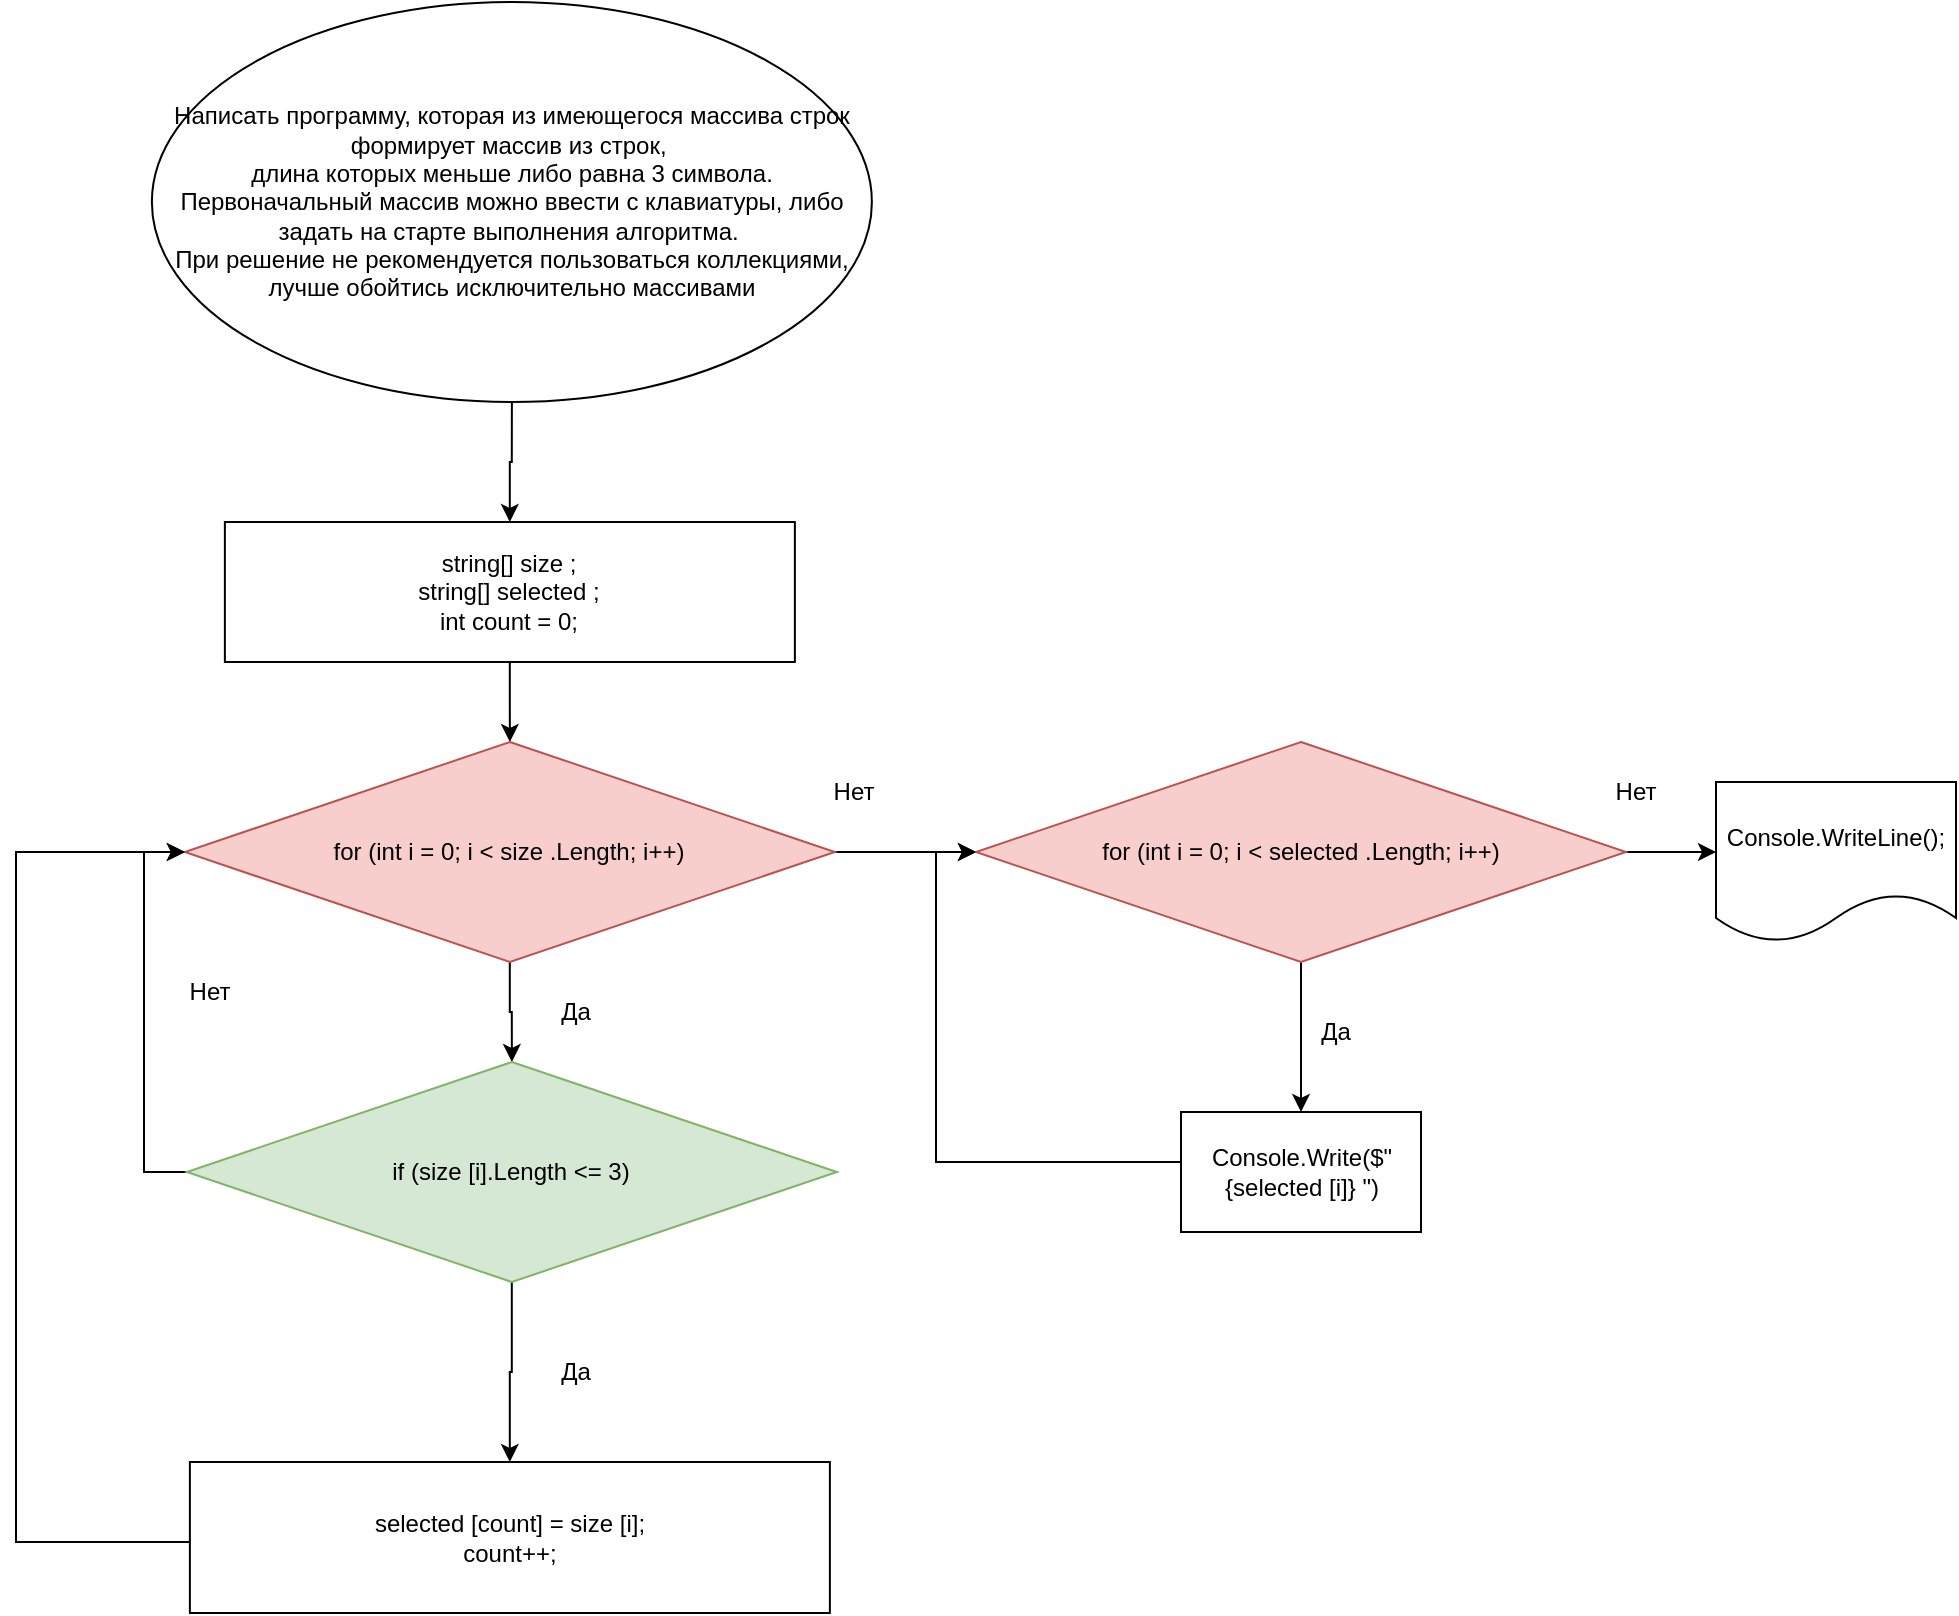 <mxfile version="20.8.5" type="github">
  <diagram id="qcCd-yi8SIg15_Zngr9N" name="Страница 1">
    <mxGraphModel dx="555" dy="841" grid="1" gridSize="10" guides="1" tooltips="1" connect="1" arrows="1" fold="1" page="1" pageScale="1" pageWidth="827" pageHeight="1169" math="0" shadow="0">
      <root>
        <mxCell id="0" />
        <mxCell id="1" parent="0" />
        <mxCell id="hBEEkZ3J2MCN_tzQbaoY-2" style="edgeStyle=orthogonalEdgeStyle;rounded=0;orthogonalLoop=1;jettySize=auto;html=1;" parent="1" edge="1">
          <mxGeometry relative="1" as="geometry">
            <mxPoint x="1246.94" y="300" as="targetPoint" />
            <mxPoint x="1246.94" y="310" as="sourcePoint" />
          </mxGeometry>
        </mxCell>
        <mxCell id="hBEEkZ3J2MCN_tzQbaoY-14" value="" style="edgeStyle=orthogonalEdgeStyle;rounded=0;orthogonalLoop=1;jettySize=auto;html=1;" parent="1" source="hBEEkZ3J2MCN_tzQbaoY-1" target="hBEEkZ3J2MCN_tzQbaoY-3" edge="1">
          <mxGeometry relative="1" as="geometry" />
        </mxCell>
        <mxCell id="hBEEkZ3J2MCN_tzQbaoY-1" value="&lt;div&gt;Написать программу, которая из имеющегося массива строк формирует массив из строк,&amp;nbsp;&lt;/div&gt;&lt;div&gt;длина которых меньше либо равна 3 символа. Первоначальный массив можно ввести с клавиатуры, либо задать на старте выполнения алгоритма.&amp;nbsp;&lt;/div&gt;&lt;div&gt;При решение не рекомендуется пользоваться коллекциями, лучше обойтись исключительно массивами&lt;/div&gt;" style="ellipse;whiteSpace=wrap;html=1;" parent="1" vertex="1">
          <mxGeometry x="1067.94" width="360" height="200" as="geometry" />
        </mxCell>
        <mxCell id="hBEEkZ3J2MCN_tzQbaoY-5" value="" style="edgeStyle=orthogonalEdgeStyle;rounded=0;orthogonalLoop=1;jettySize=auto;html=1;" parent="1" source="hBEEkZ3J2MCN_tzQbaoY-3" edge="1">
          <mxGeometry relative="1" as="geometry">
            <mxPoint x="1246.94" y="370" as="targetPoint" />
          </mxGeometry>
        </mxCell>
        <mxCell id="hBEEkZ3J2MCN_tzQbaoY-3" value="&lt;div&gt;string[] size ;&lt;/div&gt;&lt;div&gt;string[] selected ;&lt;/div&gt;&lt;div&gt;int count = 0;&lt;br&gt;&lt;/div&gt;" style="rounded=0;whiteSpace=wrap;html=1;" parent="1" vertex="1">
          <mxGeometry x="1104.44" y="260" width="285" height="70" as="geometry" />
        </mxCell>
        <mxCell id="hBEEkZ3J2MCN_tzQbaoY-15" style="edgeStyle=orthogonalEdgeStyle;rounded=0;orthogonalLoop=1;jettySize=auto;html=1;entryX=0.5;entryY=0;entryDx=0;entryDy=0;" parent="1" source="hBEEkZ3J2MCN_tzQbaoY-6" target="hBEEkZ3J2MCN_tzQbaoY-7" edge="1">
          <mxGeometry relative="1" as="geometry" />
        </mxCell>
        <mxCell id="hBEEkZ3J2MCN_tzQbaoY-28" style="edgeStyle=orthogonalEdgeStyle;rounded=0;orthogonalLoop=1;jettySize=auto;html=1;exitX=1;exitY=0.5;exitDx=0;exitDy=0;entryX=0;entryY=0.5;entryDx=0;entryDy=0;" parent="1" source="hBEEkZ3J2MCN_tzQbaoY-6" target="hBEEkZ3J2MCN_tzQbaoY-17" edge="1">
          <mxGeometry relative="1" as="geometry" />
        </mxCell>
        <mxCell id="hBEEkZ3J2MCN_tzQbaoY-6" value="for (int i = 0; i &amp;lt; size&amp;nbsp;.Length; i++)" style="rhombus;whiteSpace=wrap;html=1;fillColor=#f8cecc;strokeColor=#b85450;" parent="1" vertex="1">
          <mxGeometry x="1084.44" y="370" width="325" height="110" as="geometry" />
        </mxCell>
        <mxCell id="hBEEkZ3J2MCN_tzQbaoY-10" value="" style="edgeStyle=orthogonalEdgeStyle;rounded=0;orthogonalLoop=1;jettySize=auto;html=1;" parent="1" source="hBEEkZ3J2MCN_tzQbaoY-7" target="hBEEkZ3J2MCN_tzQbaoY-9" edge="1">
          <mxGeometry relative="1" as="geometry" />
        </mxCell>
        <mxCell id="hBEEkZ3J2MCN_tzQbaoY-12" style="edgeStyle=orthogonalEdgeStyle;rounded=0;orthogonalLoop=1;jettySize=auto;html=1;entryX=0;entryY=0.5;entryDx=0;entryDy=0;exitX=0;exitY=0.5;exitDx=0;exitDy=0;" parent="1" source="hBEEkZ3J2MCN_tzQbaoY-7" target="hBEEkZ3J2MCN_tzQbaoY-6" edge="1">
          <mxGeometry relative="1" as="geometry">
            <Array as="points">
              <mxPoint x="1064" y="585" />
              <mxPoint x="1064" y="425" />
            </Array>
          </mxGeometry>
        </mxCell>
        <mxCell id="hBEEkZ3J2MCN_tzQbaoY-7" value="if (size&amp;nbsp;[i].Length &amp;lt;= 3)" style="rhombus;whiteSpace=wrap;html=1;fillColor=#d5e8d4;strokeColor=#82b366;" parent="1" vertex="1">
          <mxGeometry x="1085.44" y="530" width="325" height="110" as="geometry" />
        </mxCell>
        <mxCell id="hBEEkZ3J2MCN_tzQbaoY-19" style="edgeStyle=orthogonalEdgeStyle;rounded=0;orthogonalLoop=1;jettySize=auto;html=1;entryX=0;entryY=0.5;entryDx=0;entryDy=0;" parent="1" source="hBEEkZ3J2MCN_tzQbaoY-9" target="hBEEkZ3J2MCN_tzQbaoY-6" edge="1">
          <mxGeometry relative="1" as="geometry">
            <Array as="points">
              <mxPoint x="1000" y="770" />
              <mxPoint x="1000" y="425" />
            </Array>
          </mxGeometry>
        </mxCell>
        <mxCell id="hBEEkZ3J2MCN_tzQbaoY-9" value="selected&amp;nbsp;&lt;span style=&quot;background-color: initial;&quot;&gt;[count] = size&amp;nbsp;[i];&lt;/span&gt;&lt;br&gt;&lt;div&gt;count++;&lt;/div&gt;" style="whiteSpace=wrap;html=1;" parent="1" vertex="1">
          <mxGeometry x="1086.94" y="730" width="320" height="75.5" as="geometry" />
        </mxCell>
        <mxCell id="hBEEkZ3J2MCN_tzQbaoY-11" value="Да" style="text;html=1;strokeColor=none;fillColor=none;align=center;verticalAlign=middle;whiteSpace=wrap;rounded=0;" parent="1" vertex="1">
          <mxGeometry x="1250.44" y="670" width="60" height="30" as="geometry" />
        </mxCell>
        <mxCell id="hBEEkZ3J2MCN_tzQbaoY-13" value="Нет" style="text;html=1;strokeColor=none;fillColor=none;align=center;verticalAlign=middle;whiteSpace=wrap;rounded=0;" parent="1" vertex="1">
          <mxGeometry x="1066.94" y="480" width="60" height="30" as="geometry" />
        </mxCell>
        <mxCell id="hBEEkZ3J2MCN_tzQbaoY-16" value="Да" style="text;html=1;strokeColor=none;fillColor=none;align=center;verticalAlign=middle;whiteSpace=wrap;rounded=0;" parent="1" vertex="1">
          <mxGeometry x="1250.44" y="490" width="60" height="30" as="geometry" />
        </mxCell>
        <mxCell id="hBEEkZ3J2MCN_tzQbaoY-30" style="edgeStyle=orthogonalEdgeStyle;rounded=0;orthogonalLoop=1;jettySize=auto;html=1;entryX=0.5;entryY=0;entryDx=0;entryDy=0;" parent="1" source="hBEEkZ3J2MCN_tzQbaoY-17" target="hBEEkZ3J2MCN_tzQbaoY-20" edge="1">
          <mxGeometry relative="1" as="geometry" />
        </mxCell>
        <mxCell id="hBEEkZ3J2MCN_tzQbaoY-32" value="" style="edgeStyle=orthogonalEdgeStyle;rounded=0;orthogonalLoop=1;jettySize=auto;html=1;" parent="1" source="hBEEkZ3J2MCN_tzQbaoY-17" edge="1">
          <mxGeometry relative="1" as="geometry">
            <mxPoint x="1850" y="425" as="targetPoint" />
          </mxGeometry>
        </mxCell>
        <mxCell id="hBEEkZ3J2MCN_tzQbaoY-17" value="for (int i = 0; i &amp;lt; selected&amp;nbsp;.Length; i++)" style="rhombus;whiteSpace=wrap;html=1;fillColor=#f8cecc;strokeColor=#b85450;" parent="1" vertex="1">
          <mxGeometry x="1480" y="370" width="325" height="110" as="geometry" />
        </mxCell>
        <mxCell id="hBEEkZ3J2MCN_tzQbaoY-31" style="edgeStyle=orthogonalEdgeStyle;rounded=0;orthogonalLoop=1;jettySize=auto;html=1;entryX=0;entryY=0.5;entryDx=0;entryDy=0;" parent="1" source="hBEEkZ3J2MCN_tzQbaoY-20" target="hBEEkZ3J2MCN_tzQbaoY-17" edge="1">
          <mxGeometry relative="1" as="geometry">
            <Array as="points">
              <mxPoint x="1460" y="580" />
              <mxPoint x="1460" y="425" />
            </Array>
          </mxGeometry>
        </mxCell>
        <mxCell id="hBEEkZ3J2MCN_tzQbaoY-20" value="Console.Write($&quot;{selected&amp;nbsp;[i]} &quot;)" style="whiteSpace=wrap;html=1;" parent="1" vertex="1">
          <mxGeometry x="1582.5" y="555" width="120" height="60" as="geometry" />
        </mxCell>
        <mxCell id="hBEEkZ3J2MCN_tzQbaoY-23" value="Да" style="text;html=1;strokeColor=none;fillColor=none;align=center;verticalAlign=middle;whiteSpace=wrap;rounded=0;" parent="1" vertex="1">
          <mxGeometry x="1630" y="500" width="60" height="30" as="geometry" />
        </mxCell>
        <mxCell id="hBEEkZ3J2MCN_tzQbaoY-29" value="Нет" style="text;html=1;strokeColor=none;fillColor=none;align=center;verticalAlign=middle;whiteSpace=wrap;rounded=0;" parent="1" vertex="1">
          <mxGeometry x="1389.44" y="380" width="60" height="30" as="geometry" />
        </mxCell>
        <mxCell id="hBEEkZ3J2MCN_tzQbaoY-33" value="Нет" style="text;html=1;strokeColor=none;fillColor=none;align=center;verticalAlign=middle;whiteSpace=wrap;rounded=0;" parent="1" vertex="1">
          <mxGeometry x="1780" y="380" width="60" height="30" as="geometry" />
        </mxCell>
        <mxCell id="hBEEkZ3J2MCN_tzQbaoY-34" value="Console.WriteLine();" style="shape=document;whiteSpace=wrap;html=1;boundedLbl=1;" parent="1" vertex="1">
          <mxGeometry x="1850" y="390" width="120" height="80" as="geometry" />
        </mxCell>
      </root>
    </mxGraphModel>
  </diagram>
</mxfile>
